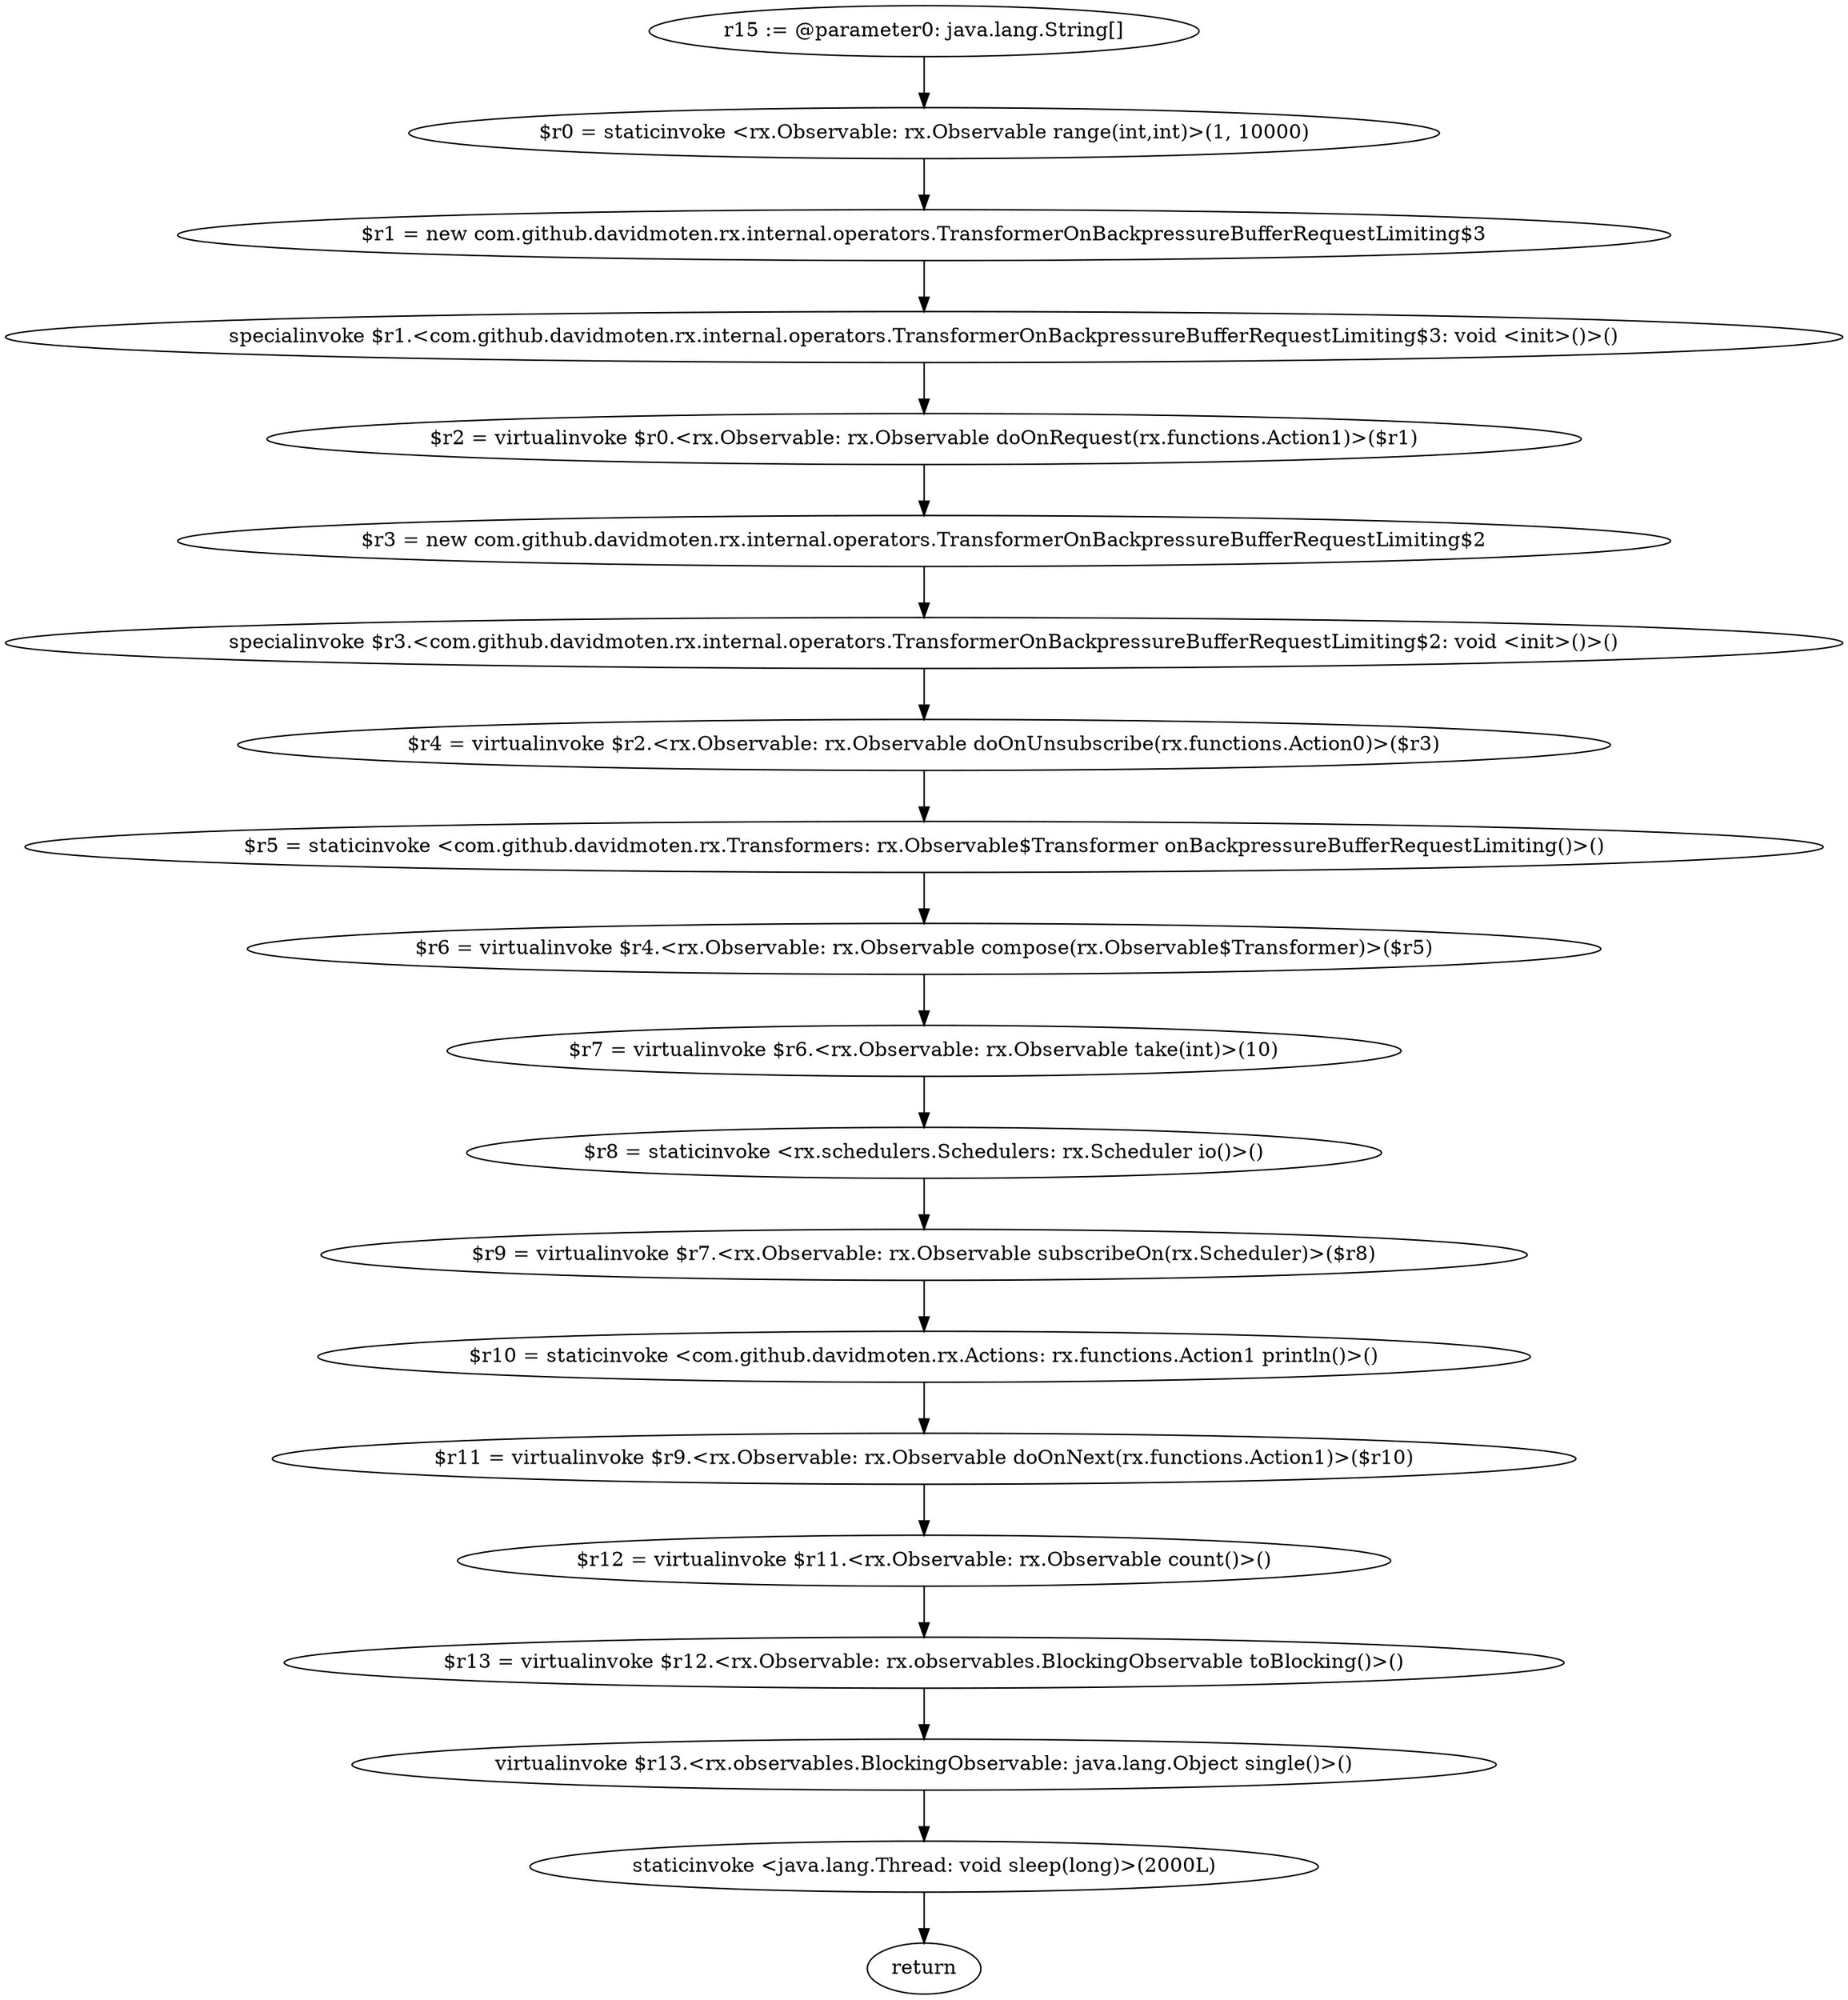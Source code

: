 digraph "unitGraph" {
    "r15 := @parameter0: java.lang.String[]"
    "$r0 = staticinvoke <rx.Observable: rx.Observable range(int,int)>(1, 10000)"
    "$r1 = new com.github.davidmoten.rx.internal.operators.TransformerOnBackpressureBufferRequestLimiting$3"
    "specialinvoke $r1.<com.github.davidmoten.rx.internal.operators.TransformerOnBackpressureBufferRequestLimiting$3: void <init>()>()"
    "$r2 = virtualinvoke $r0.<rx.Observable: rx.Observable doOnRequest(rx.functions.Action1)>($r1)"
    "$r3 = new com.github.davidmoten.rx.internal.operators.TransformerOnBackpressureBufferRequestLimiting$2"
    "specialinvoke $r3.<com.github.davidmoten.rx.internal.operators.TransformerOnBackpressureBufferRequestLimiting$2: void <init>()>()"
    "$r4 = virtualinvoke $r2.<rx.Observable: rx.Observable doOnUnsubscribe(rx.functions.Action0)>($r3)"
    "$r5 = staticinvoke <com.github.davidmoten.rx.Transformers: rx.Observable$Transformer onBackpressureBufferRequestLimiting()>()"
    "$r6 = virtualinvoke $r4.<rx.Observable: rx.Observable compose(rx.Observable$Transformer)>($r5)"
    "$r7 = virtualinvoke $r6.<rx.Observable: rx.Observable take(int)>(10)"
    "$r8 = staticinvoke <rx.schedulers.Schedulers: rx.Scheduler io()>()"
    "$r9 = virtualinvoke $r7.<rx.Observable: rx.Observable subscribeOn(rx.Scheduler)>($r8)"
    "$r10 = staticinvoke <com.github.davidmoten.rx.Actions: rx.functions.Action1 println()>()"
    "$r11 = virtualinvoke $r9.<rx.Observable: rx.Observable doOnNext(rx.functions.Action1)>($r10)"
    "$r12 = virtualinvoke $r11.<rx.Observable: rx.Observable count()>()"
    "$r13 = virtualinvoke $r12.<rx.Observable: rx.observables.BlockingObservable toBlocking()>()"
    "virtualinvoke $r13.<rx.observables.BlockingObservable: java.lang.Object single()>()"
    "staticinvoke <java.lang.Thread: void sleep(long)>(2000L)"
    "return"
    "r15 := @parameter0: java.lang.String[]"->"$r0 = staticinvoke <rx.Observable: rx.Observable range(int,int)>(1, 10000)";
    "$r0 = staticinvoke <rx.Observable: rx.Observable range(int,int)>(1, 10000)"->"$r1 = new com.github.davidmoten.rx.internal.operators.TransformerOnBackpressureBufferRequestLimiting$3";
    "$r1 = new com.github.davidmoten.rx.internal.operators.TransformerOnBackpressureBufferRequestLimiting$3"->"specialinvoke $r1.<com.github.davidmoten.rx.internal.operators.TransformerOnBackpressureBufferRequestLimiting$3: void <init>()>()";
    "specialinvoke $r1.<com.github.davidmoten.rx.internal.operators.TransformerOnBackpressureBufferRequestLimiting$3: void <init>()>()"->"$r2 = virtualinvoke $r0.<rx.Observable: rx.Observable doOnRequest(rx.functions.Action1)>($r1)";
    "$r2 = virtualinvoke $r0.<rx.Observable: rx.Observable doOnRequest(rx.functions.Action1)>($r1)"->"$r3 = new com.github.davidmoten.rx.internal.operators.TransformerOnBackpressureBufferRequestLimiting$2";
    "$r3 = new com.github.davidmoten.rx.internal.operators.TransformerOnBackpressureBufferRequestLimiting$2"->"specialinvoke $r3.<com.github.davidmoten.rx.internal.operators.TransformerOnBackpressureBufferRequestLimiting$2: void <init>()>()";
    "specialinvoke $r3.<com.github.davidmoten.rx.internal.operators.TransformerOnBackpressureBufferRequestLimiting$2: void <init>()>()"->"$r4 = virtualinvoke $r2.<rx.Observable: rx.Observable doOnUnsubscribe(rx.functions.Action0)>($r3)";
    "$r4 = virtualinvoke $r2.<rx.Observable: rx.Observable doOnUnsubscribe(rx.functions.Action0)>($r3)"->"$r5 = staticinvoke <com.github.davidmoten.rx.Transformers: rx.Observable$Transformer onBackpressureBufferRequestLimiting()>()";
    "$r5 = staticinvoke <com.github.davidmoten.rx.Transformers: rx.Observable$Transformer onBackpressureBufferRequestLimiting()>()"->"$r6 = virtualinvoke $r4.<rx.Observable: rx.Observable compose(rx.Observable$Transformer)>($r5)";
    "$r6 = virtualinvoke $r4.<rx.Observable: rx.Observable compose(rx.Observable$Transformer)>($r5)"->"$r7 = virtualinvoke $r6.<rx.Observable: rx.Observable take(int)>(10)";
    "$r7 = virtualinvoke $r6.<rx.Observable: rx.Observable take(int)>(10)"->"$r8 = staticinvoke <rx.schedulers.Schedulers: rx.Scheduler io()>()";
    "$r8 = staticinvoke <rx.schedulers.Schedulers: rx.Scheduler io()>()"->"$r9 = virtualinvoke $r7.<rx.Observable: rx.Observable subscribeOn(rx.Scheduler)>($r8)";
    "$r9 = virtualinvoke $r7.<rx.Observable: rx.Observable subscribeOn(rx.Scheduler)>($r8)"->"$r10 = staticinvoke <com.github.davidmoten.rx.Actions: rx.functions.Action1 println()>()";
    "$r10 = staticinvoke <com.github.davidmoten.rx.Actions: rx.functions.Action1 println()>()"->"$r11 = virtualinvoke $r9.<rx.Observable: rx.Observable doOnNext(rx.functions.Action1)>($r10)";
    "$r11 = virtualinvoke $r9.<rx.Observable: rx.Observable doOnNext(rx.functions.Action1)>($r10)"->"$r12 = virtualinvoke $r11.<rx.Observable: rx.Observable count()>()";
    "$r12 = virtualinvoke $r11.<rx.Observable: rx.Observable count()>()"->"$r13 = virtualinvoke $r12.<rx.Observable: rx.observables.BlockingObservable toBlocking()>()";
    "$r13 = virtualinvoke $r12.<rx.Observable: rx.observables.BlockingObservable toBlocking()>()"->"virtualinvoke $r13.<rx.observables.BlockingObservable: java.lang.Object single()>()";
    "virtualinvoke $r13.<rx.observables.BlockingObservable: java.lang.Object single()>()"->"staticinvoke <java.lang.Thread: void sleep(long)>(2000L)";
    "staticinvoke <java.lang.Thread: void sleep(long)>(2000L)"->"return";
}
